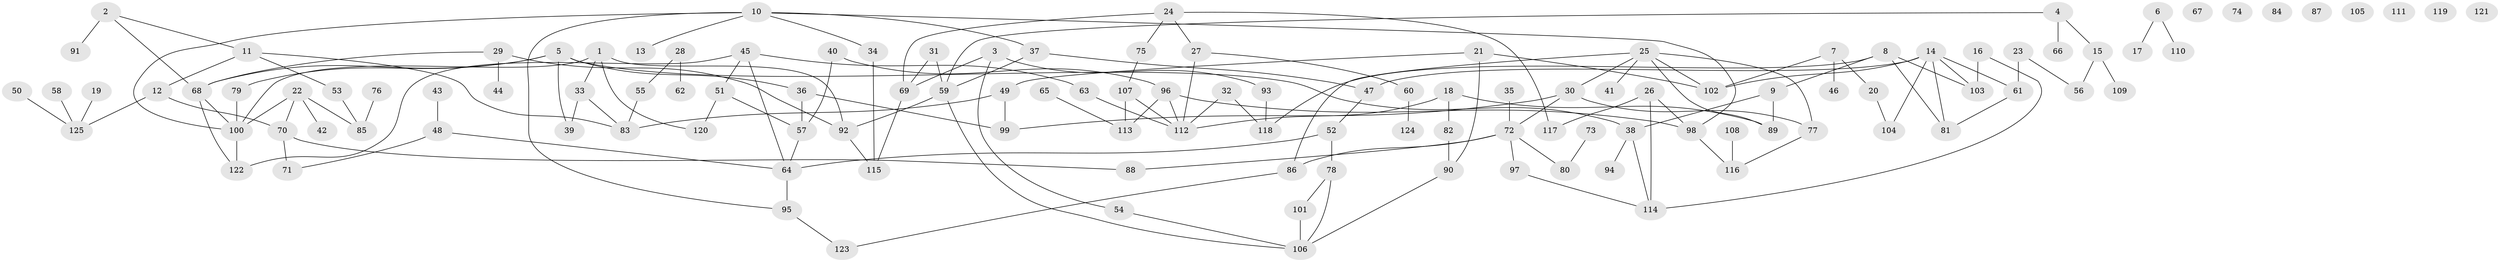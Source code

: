 // coarse degree distribution, {6: 0.05333333333333334, 5: 0.05333333333333334, 3: 0.21333333333333335, 4: 0.13333333333333333, 8: 0.04, 1: 0.21333333333333335, 2: 0.16, 7: 0.013333333333333334, 9: 0.013333333333333334, 0: 0.10666666666666667}
// Generated by graph-tools (version 1.1) at 2025/16/03/04/25 18:16:28]
// undirected, 125 vertices, 162 edges
graph export_dot {
graph [start="1"]
  node [color=gray90,style=filled];
  1;
  2;
  3;
  4;
  5;
  6;
  7;
  8;
  9;
  10;
  11;
  12;
  13;
  14;
  15;
  16;
  17;
  18;
  19;
  20;
  21;
  22;
  23;
  24;
  25;
  26;
  27;
  28;
  29;
  30;
  31;
  32;
  33;
  34;
  35;
  36;
  37;
  38;
  39;
  40;
  41;
  42;
  43;
  44;
  45;
  46;
  47;
  48;
  49;
  50;
  51;
  52;
  53;
  54;
  55;
  56;
  57;
  58;
  59;
  60;
  61;
  62;
  63;
  64;
  65;
  66;
  67;
  68;
  69;
  70;
  71;
  72;
  73;
  74;
  75;
  76;
  77;
  78;
  79;
  80;
  81;
  82;
  83;
  84;
  85;
  86;
  87;
  88;
  89;
  90;
  91;
  92;
  93;
  94;
  95;
  96;
  97;
  98;
  99;
  100;
  101;
  102;
  103;
  104;
  105;
  106;
  107;
  108;
  109;
  110;
  111;
  112;
  113;
  114;
  115;
  116;
  117;
  118;
  119;
  120;
  121;
  122;
  123;
  124;
  125;
  1 -- 33;
  1 -- 92;
  1 -- 100;
  1 -- 120;
  2 -- 11;
  2 -- 68;
  2 -- 91;
  3 -- 54;
  3 -- 69;
  3 -- 93;
  4 -- 15;
  4 -- 59;
  4 -- 66;
  5 -- 36;
  5 -- 38;
  5 -- 39;
  5 -- 68;
  5 -- 79;
  6 -- 17;
  6 -- 110;
  7 -- 20;
  7 -- 46;
  7 -- 102;
  8 -- 9;
  8 -- 81;
  8 -- 103;
  8 -- 118;
  9 -- 38;
  9 -- 89;
  10 -- 13;
  10 -- 34;
  10 -- 37;
  10 -- 95;
  10 -- 98;
  10 -- 100;
  11 -- 12;
  11 -- 53;
  11 -- 83;
  12 -- 70;
  12 -- 125;
  14 -- 47;
  14 -- 61;
  14 -- 81;
  14 -- 102;
  14 -- 103;
  14 -- 104;
  15 -- 56;
  15 -- 109;
  16 -- 103;
  16 -- 114;
  18 -- 82;
  18 -- 89;
  18 -- 112;
  19 -- 125;
  20 -- 104;
  21 -- 49;
  21 -- 90;
  21 -- 102;
  22 -- 42;
  22 -- 70;
  22 -- 85;
  22 -- 100;
  23 -- 56;
  23 -- 61;
  24 -- 27;
  24 -- 69;
  24 -- 75;
  24 -- 117;
  25 -- 30;
  25 -- 41;
  25 -- 77;
  25 -- 86;
  25 -- 89;
  25 -- 102;
  26 -- 98;
  26 -- 114;
  26 -- 117;
  27 -- 60;
  27 -- 112;
  28 -- 55;
  28 -- 62;
  29 -- 44;
  29 -- 68;
  29 -- 92;
  30 -- 72;
  30 -- 77;
  30 -- 99;
  31 -- 59;
  31 -- 69;
  32 -- 112;
  32 -- 118;
  33 -- 39;
  33 -- 83;
  34 -- 115;
  35 -- 72;
  36 -- 57;
  36 -- 99;
  37 -- 47;
  37 -- 59;
  38 -- 94;
  38 -- 114;
  40 -- 57;
  40 -- 96;
  43 -- 48;
  45 -- 51;
  45 -- 63;
  45 -- 64;
  45 -- 122;
  47 -- 52;
  48 -- 64;
  48 -- 71;
  49 -- 83;
  49 -- 99;
  50 -- 125;
  51 -- 57;
  51 -- 120;
  52 -- 64;
  52 -- 78;
  53 -- 85;
  54 -- 106;
  55 -- 83;
  57 -- 64;
  58 -- 125;
  59 -- 92;
  59 -- 106;
  60 -- 124;
  61 -- 81;
  63 -- 112;
  64 -- 95;
  65 -- 113;
  68 -- 100;
  68 -- 122;
  69 -- 115;
  70 -- 71;
  70 -- 88;
  72 -- 80;
  72 -- 86;
  72 -- 88;
  72 -- 97;
  73 -- 80;
  75 -- 107;
  76 -- 85;
  77 -- 116;
  78 -- 101;
  78 -- 106;
  79 -- 100;
  82 -- 90;
  86 -- 123;
  90 -- 106;
  92 -- 115;
  93 -- 118;
  95 -- 123;
  96 -- 98;
  96 -- 112;
  96 -- 113;
  97 -- 114;
  98 -- 116;
  100 -- 122;
  101 -- 106;
  107 -- 112;
  107 -- 113;
  108 -- 116;
}

